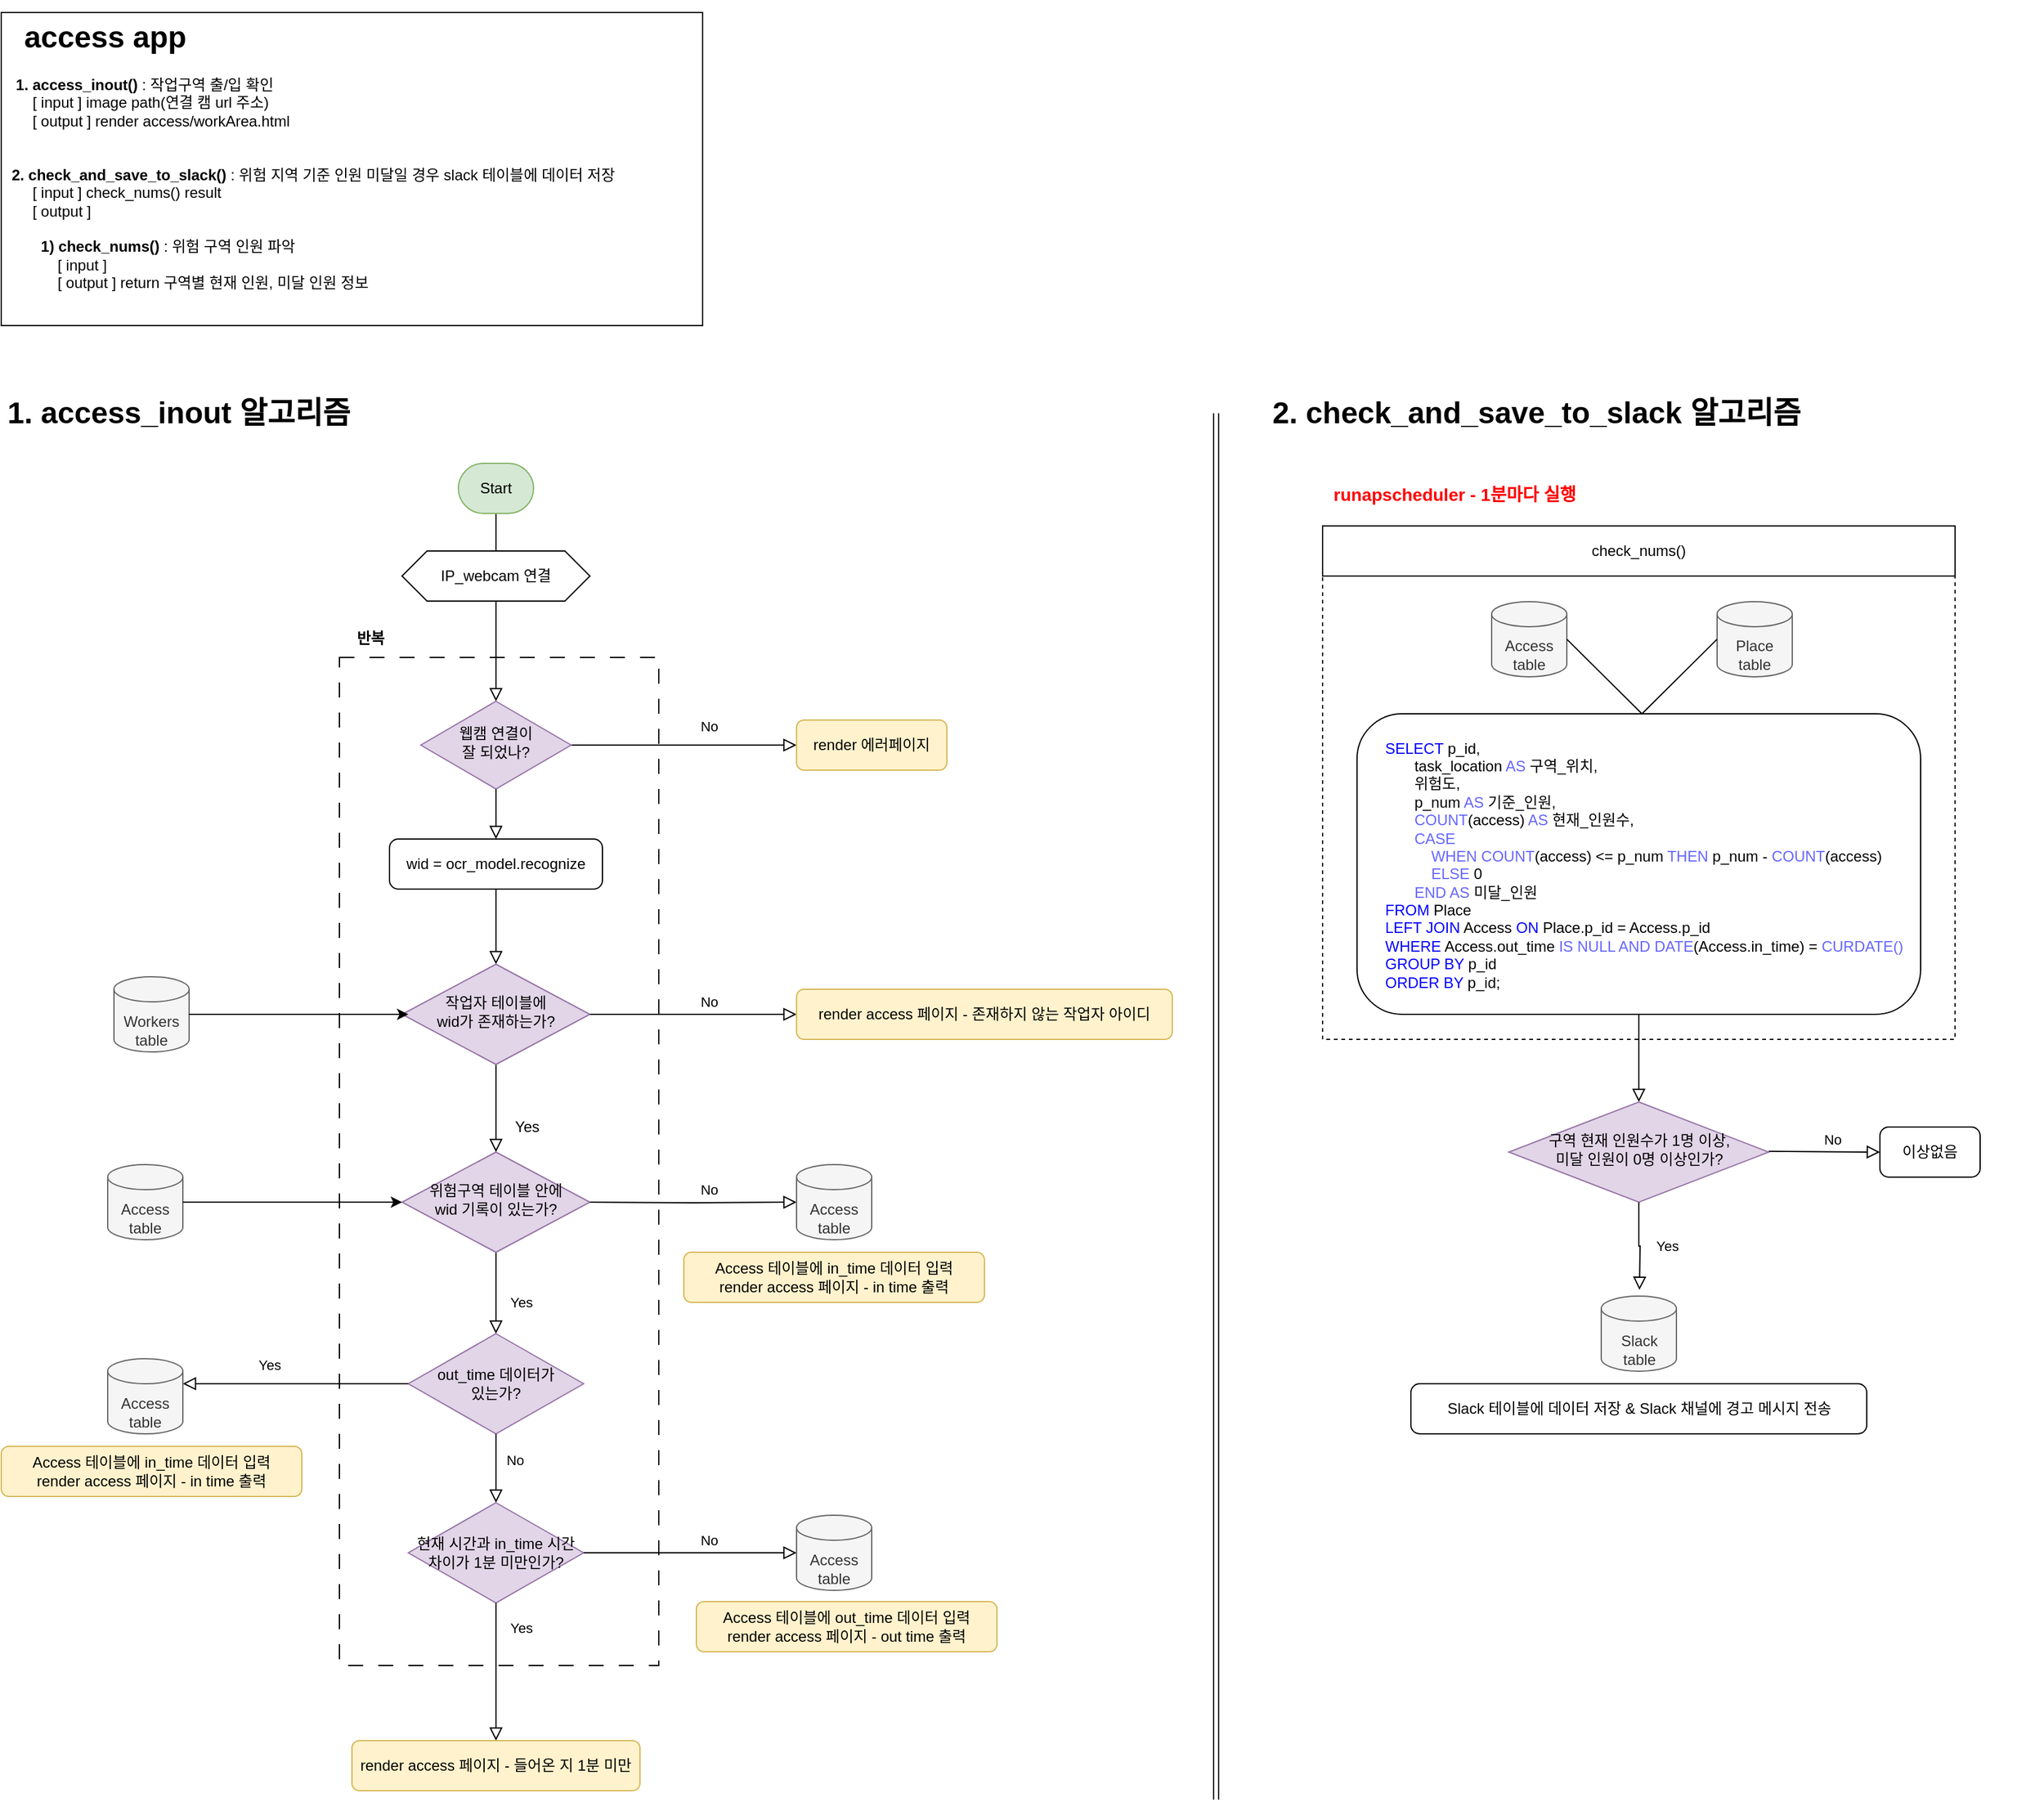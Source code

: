 <mxfile version="21.7.2" type="device">
  <diagram name="페이지-1" id="ZDOsRKhLVlpubBI3hGaW">
    <mxGraphModel dx="2600" dy="1343" grid="1" gridSize="10" guides="1" tooltips="1" connect="1" arrows="1" fold="1" page="1" pageScale="1" pageWidth="827" pageHeight="1169" math="0" shadow="0">
      <root>
        <mxCell id="0" />
        <mxCell id="1" parent="0" />
        <mxCell id="R2DmoGkuQtfUYxjYIdEO-1" value="&lt;h1&gt;&amp;nbsp; access app&lt;/h1&gt;&lt;div&gt;&lt;b&gt;&amp;nbsp; 1.&amp;nbsp;access_inout&lt;/b&gt;&lt;b style=&quot;background-color: initial;&quot;&gt;()&lt;/b&gt;&lt;span style=&quot;background-color: initial;&quot;&gt; : 작업구역 출/입 확인&lt;/span&gt;&lt;br&gt;&lt;/div&gt;&lt;div&gt;&lt;span style=&quot;&quot;&gt;&lt;span style=&quot;&quot;&gt;&amp;nbsp; &amp;nbsp; &amp;nbsp;&amp;nbsp;&lt;/span&gt;&lt;/span&gt;[&amp;nbsp;input ] image path(연결 캠 url 주소)&lt;/div&gt;&lt;div&gt;&amp;nbsp; &amp;nbsp; &amp;nbsp; [ output ] render access/workArea.html&lt;/div&gt;&lt;div&gt;&lt;br&gt;&lt;/div&gt;&lt;div&gt;&lt;br&gt;&lt;/div&gt;&lt;div&gt;&lt;div style=&quot;border-color: var(--border-color);&quot;&gt;&lt;b style=&quot;border-color: var(--border-color);&quot;&gt;&amp;nbsp;2.&amp;nbsp;check_and_save_to_slack&lt;/b&gt;&lt;b style=&quot;background-color: initial; border-color: var(--border-color);&quot;&gt;()&amp;nbsp;&lt;/b&gt;&lt;span style=&quot;background-color: initial;&quot;&gt;: 위험 지역 기준 인원 미달일 경우 slack 테이블에 데이터 저장&lt;/span&gt;&lt;/div&gt;&lt;div style=&quot;border-color: var(--border-color);&quot;&gt;&amp;nbsp; &amp;nbsp; &amp;nbsp; [ input ] check_nums() result&lt;/div&gt;&lt;div style=&quot;border-color: var(--border-color);&quot;&gt;&amp;nbsp; &amp;nbsp; &amp;nbsp; [ output ]&amp;nbsp;&lt;/div&gt;&lt;div style=&quot;border-color: var(--border-color);&quot;&gt;&lt;span style=&quot;white-space: pre;&quot;&gt;&#x9;&lt;/span&gt;&lt;br&gt;&lt;/div&gt;&lt;/div&gt;&lt;div style=&quot;border-color: var(--border-color);&quot;&gt;&lt;span style=&quot;white-space: pre;&quot;&gt;&#x9;&lt;/span&gt;&lt;b&gt;1) check_nums()&lt;/b&gt; : 위험 구역 인원 파악&lt;/div&gt;&lt;div style=&quot;border-color: var(--border-color);&quot;&gt;&lt;span style=&quot;white-space: pre;&quot;&gt;&#x9;&lt;/span&gt;&amp;nbsp; &amp;nbsp; [ input ]&amp;nbsp;&lt;br&gt;&lt;/div&gt;&lt;div style=&quot;border-color: var(--border-color);&quot;&gt;&lt;span style=&quot;white-space: pre;&quot;&gt;&#x9;&lt;/span&gt;&amp;nbsp; &amp;nbsp; [ output ] return 구역별 현재 인원, 미달 인원 정보&lt;br&gt;&lt;/div&gt;" style="text;html=1;spacing=5;spacingTop=-20;whiteSpace=wrap;overflow=hidden;rounded=0;fillColor=default;strokeColor=default;" vertex="1" parent="1">
          <mxGeometry x="40" y="70" width="560" height="250" as="geometry" />
        </mxCell>
        <mxCell id="R2DmoGkuQtfUYxjYIdEO-2" value="" style="rounded=0;whiteSpace=wrap;html=1;absoluteArcSize=1;arcSize=14;strokeWidth=1;fillColor=none;dashed=1;dashPattern=12 12;" vertex="1" parent="1">
          <mxGeometry x="310" y="585" width="255" height="805" as="geometry" />
        </mxCell>
        <mxCell id="R2DmoGkuQtfUYxjYIdEO-3" value="" style="rounded=0;html=1;jettySize=auto;orthogonalLoop=1;fontSize=11;endArrow=block;endFill=0;endSize=8;strokeWidth=1;shadow=0;labelBackgroundColor=none;edgeStyle=orthogonalEdgeStyle;" edge="1" parent="1" source="R2DmoGkuQtfUYxjYIdEO-4" target="R2DmoGkuQtfUYxjYIdEO-12">
          <mxGeometry relative="1" as="geometry" />
        </mxCell>
        <mxCell id="R2DmoGkuQtfUYxjYIdEO-4" value="Start" style="rounded=1;whiteSpace=wrap;html=1;fontSize=12;glass=0;strokeWidth=1;shadow=0;arcSize=50;fillColor=#d5e8d4;strokeColor=#82b366;" vertex="1" parent="1">
          <mxGeometry x="405" y="430" width="60" height="40" as="geometry" />
        </mxCell>
        <mxCell id="R2DmoGkuQtfUYxjYIdEO-5" value="No" style="edgeStyle=orthogonalEdgeStyle;rounded=0;html=1;jettySize=auto;orthogonalLoop=1;fontSize=11;endArrow=block;endFill=0;endSize=8;strokeWidth=1;shadow=0;labelBackgroundColor=none;" edge="1" parent="1" source="R2DmoGkuQtfUYxjYIdEO-12" target="R2DmoGkuQtfUYxjYIdEO-6">
          <mxGeometry x="0.223" y="15" relative="1" as="geometry">
            <mxPoint as="offset" />
            <Array as="points">
              <mxPoint x="555" y="655" />
              <mxPoint x="555" y="655" />
            </Array>
          </mxGeometry>
        </mxCell>
        <mxCell id="R2DmoGkuQtfUYxjYIdEO-6" value="render 에러페이지" style="rounded=1;whiteSpace=wrap;html=1;fontSize=12;glass=0;strokeWidth=1;shadow=0;fillColor=#fff2cc;strokeColor=#d6b656;" vertex="1" parent="1">
          <mxGeometry x="675" y="635" width="120" height="40" as="geometry" />
        </mxCell>
        <mxCell id="R2DmoGkuQtfUYxjYIdEO-7" value="Yes" style="edgeStyle=orthogonalEdgeStyle;rounded=0;html=1;jettySize=auto;orthogonalLoop=1;fontSize=11;endArrow=block;endFill=0;endSize=8;strokeWidth=1;shadow=0;labelBackgroundColor=none;exitX=0.5;exitY=1;exitDx=0;exitDy=0;entryX=0.5;entryY=0;entryDx=0;entryDy=0;entryPerimeter=0;" edge="1" parent="1" source="R2DmoGkuQtfUYxjYIdEO-13" target="R2DmoGkuQtfUYxjYIdEO-19">
          <mxGeometry x="0.231" y="20" relative="1" as="geometry">
            <mxPoint as="offset" />
            <mxPoint x="511" y="1020" as="sourcePoint" />
            <mxPoint x="576" y="1020" as="targetPoint" />
            <Array as="points" />
          </mxGeometry>
        </mxCell>
        <mxCell id="R2DmoGkuQtfUYxjYIdEO-8" value="" style="group" vertex="1" connectable="0" parent="1">
          <mxGeometry x="360" y="500" width="150" height="40" as="geometry" />
        </mxCell>
        <mxCell id="R2DmoGkuQtfUYxjYIdEO-9" value="" style="verticalLabelPosition=bottom;verticalAlign=middle;html=1;shape=hexagon;perimeter=hexagonPerimeter2;arcSize=6;size=0.133;" vertex="1" parent="R2DmoGkuQtfUYxjYIdEO-8">
          <mxGeometry width="150" height="40" as="geometry" />
        </mxCell>
        <mxCell id="R2DmoGkuQtfUYxjYIdEO-10" value="IP_webcam 연결" style="text;html=1;strokeColor=none;fillColor=none;align=center;verticalAlign=middle;whiteSpace=wrap;rounded=0;" vertex="1" parent="R2DmoGkuQtfUYxjYIdEO-8">
          <mxGeometry y="5" width="150" height="30" as="geometry" />
        </mxCell>
        <mxCell id="R2DmoGkuQtfUYxjYIdEO-11" value="&lt;b&gt;반복&lt;/b&gt;" style="text;html=1;strokeColor=none;fillColor=none;align=center;verticalAlign=middle;whiteSpace=wrap;rounded=0;" vertex="1" parent="1">
          <mxGeometry x="315" y="560.87" width="40" height="19.13" as="geometry" />
        </mxCell>
        <mxCell id="R2DmoGkuQtfUYxjYIdEO-12" value="웹캠 연결이&lt;br&gt;잘 되었나?" style="rhombus;whiteSpace=wrap;html=1;shadow=0;fontFamily=Helvetica;fontSize=12;align=center;strokeWidth=1;spacing=6;spacingTop=-4;verticalAlign=middle;fillColor=#e1d5e7;strokeColor=#9673a6;" vertex="1" parent="1">
          <mxGeometry x="375" y="620" width="120" height="70" as="geometry" />
        </mxCell>
        <mxCell id="R2DmoGkuQtfUYxjYIdEO-13" value="위험구역 테이블 안에&lt;br&gt;wid 기록이 있는가?" style="rhombus;whiteSpace=wrap;html=1;shadow=0;fontFamily=Helvetica;fontSize=12;align=center;strokeWidth=1;spacing=6;spacingTop=-4;container=0;fillColor=#e1d5e7;strokeColor=#9673a6;" vertex="1" parent="1">
          <mxGeometry x="360" y="980" width="150" height="80" as="geometry" />
        </mxCell>
        <mxCell id="R2DmoGkuQtfUYxjYIdEO-14" value="Yes" style="rounded=0;html=1;jettySize=auto;orthogonalLoop=1;fontSize=11;endArrow=block;endFill=0;endSize=8;strokeWidth=1;shadow=0;labelBackgroundColor=none;edgeStyle=orthogonalEdgeStyle;" edge="1" parent="1" source="R2DmoGkuQtfUYxjYIdEO-47" target="R2DmoGkuQtfUYxjYIdEO-13">
          <mxGeometry x="-1" y="63" relative="1" as="geometry">
            <mxPoint x="-43" y="-60" as="offset" />
          </mxGeometry>
        </mxCell>
        <mxCell id="R2DmoGkuQtfUYxjYIdEO-15" value="" style="rounded=0;html=1;jettySize=auto;orthogonalLoop=1;fontSize=11;endArrow=block;endFill=0;endSize=8;strokeWidth=1;shadow=0;labelBackgroundColor=none;edgeStyle=orthogonalEdgeStyle;" edge="1" parent="1" source="R2DmoGkuQtfUYxjYIdEO-12" target="R2DmoGkuQtfUYxjYIdEO-16">
          <mxGeometry x="-0.778" y="20" relative="1" as="geometry">
            <mxPoint as="offset" />
            <mxPoint x="575" y="1250" as="sourcePoint" />
            <mxPoint x="575" y="1340" as="targetPoint" />
          </mxGeometry>
        </mxCell>
        <mxCell id="R2DmoGkuQtfUYxjYIdEO-16" value="wid = ocr_model.recognize" style="rounded=1;whiteSpace=wrap;html=1;absoluteArcSize=1;arcSize=14;strokeWidth=1;" vertex="1" parent="1">
          <mxGeometry x="350" y="730" width="170" height="40" as="geometry" />
        </mxCell>
        <mxCell id="R2DmoGkuQtfUYxjYIdEO-17" value="Access&lt;br&gt;table" style="strokeWidth=1;html=1;shape=mxgraph.flowchart.database;whiteSpace=wrap;verticalAlign=bottom;labelPosition=center;verticalLabelPosition=middle;align=center;fillColor=#f5f5f5;fontColor=#333333;strokeColor=#666666;" vertex="1" parent="1">
          <mxGeometry x="125" y="990" width="60" height="60" as="geometry" />
        </mxCell>
        <mxCell id="R2DmoGkuQtfUYxjYIdEO-18" value="" style="endArrow=classic;html=1;rounded=0;exitX=1;exitY=0.5;exitDx=0;exitDy=0;exitPerimeter=0;entryX=0;entryY=0.5;entryDx=0;entryDy=0;" edge="1" parent="1" source="R2DmoGkuQtfUYxjYIdEO-17" target="R2DmoGkuQtfUYxjYIdEO-13">
          <mxGeometry width="50" height="50" relative="1" as="geometry">
            <mxPoint x="485" y="1020" as="sourcePoint" />
            <mxPoint x="355" y="1020" as="targetPoint" />
          </mxGeometry>
        </mxCell>
        <mxCell id="R2DmoGkuQtfUYxjYIdEO-19" value="out_time 데이터가&lt;br&gt;있는가?" style="strokeWidth=1;html=1;shape=mxgraph.flowchart.decision;whiteSpace=wrap;fillColor=#e1d5e7;strokeColor=#9673a6;" vertex="1" parent="1">
          <mxGeometry x="365" y="1125" width="140" height="80" as="geometry" />
        </mxCell>
        <mxCell id="R2DmoGkuQtfUYxjYIdEO-21" value="No" style="edgeStyle=orthogonalEdgeStyle;rounded=0;html=1;jettySize=auto;orthogonalLoop=1;fontSize=11;endArrow=block;endFill=0;endSize=8;strokeWidth=1;shadow=0;labelBackgroundColor=none;entryX=0;entryY=0.5;entryDx=0;entryDy=0;entryPerimeter=0;" edge="1" parent="1" target="R2DmoGkuQtfUYxjYIdEO-44">
          <mxGeometry x="0.154" y="10" relative="1" as="geometry">
            <mxPoint as="offset" />
            <mxPoint x="510" y="1020" as="sourcePoint" />
            <Array as="points" />
            <mxPoint x="605" y="1020" as="targetPoint" />
          </mxGeometry>
        </mxCell>
        <mxCell id="R2DmoGkuQtfUYxjYIdEO-24" value="No" style="rounded=0;html=1;jettySize=auto;orthogonalLoop=1;fontSize=11;endArrow=block;endFill=0;endSize=8;strokeWidth=1;shadow=0;labelBackgroundColor=none;edgeStyle=orthogonalEdgeStyle;exitX=0.5;exitY=1;exitDx=0;exitDy=0;exitPerimeter=0;entryX=0.5;entryY=0;entryDx=0;entryDy=0;entryPerimeter=0;" edge="1" parent="1" target="R2DmoGkuQtfUYxjYIdEO-35" source="R2DmoGkuQtfUYxjYIdEO-19">
          <mxGeometry x="-0.25" y="15" relative="1" as="geometry">
            <mxPoint as="offset" />
            <mxPoint x="505" y="1164.57" as="sourcePoint" />
            <mxPoint x="605" y="1165" as="targetPoint" />
          </mxGeometry>
        </mxCell>
        <mxCell id="R2DmoGkuQtfUYxjYIdEO-31" value="&lt;h1&gt;1. access_inout 알고리즘&lt;/h1&gt;" style="text;html=1;strokeColor=none;fillColor=none;spacing=5;spacingTop=-20;whiteSpace=wrap;overflow=hidden;rounded=0;" vertex="1" parent="1">
          <mxGeometry x="40" y="370" width="350" height="40" as="geometry" />
        </mxCell>
        <mxCell id="R2DmoGkuQtfUYxjYIdEO-35" value="현재 시간과 in_time 시간&lt;br&gt;차이가 1분 미만인가?" style="strokeWidth=1;html=1;shape=mxgraph.flowchart.decision;whiteSpace=wrap;fillColor=#e1d5e7;strokeColor=#9673a6;" vertex="1" parent="1">
          <mxGeometry x="365" y="1260" width="140" height="80" as="geometry" />
        </mxCell>
        <mxCell id="R2DmoGkuQtfUYxjYIdEO-36" value="Yes" style="rounded=0;html=1;jettySize=auto;orthogonalLoop=1;fontSize=11;endArrow=block;endFill=0;endSize=8;strokeWidth=1;shadow=0;labelBackgroundColor=none;edgeStyle=orthogonalEdgeStyle;exitX=0.5;exitY=1;exitDx=0;exitDy=0;exitPerimeter=0;entryX=0.5;entryY=0;entryDx=0;entryDy=0;" edge="1" parent="1" source="R2DmoGkuQtfUYxjYIdEO-35" target="R2DmoGkuQtfUYxjYIdEO-37">
          <mxGeometry x="-0.636" y="20" relative="1" as="geometry">
            <mxPoint as="offset" />
            <mxPoint x="385" y="1479.44" as="sourcePoint" />
            <mxPoint x="460" y="1480" as="targetPoint" />
          </mxGeometry>
        </mxCell>
        <mxCell id="R2DmoGkuQtfUYxjYIdEO-37" value="render access 페이지 - 들어온 지 1분 미만" style="rounded=1;whiteSpace=wrap;html=1;fontSize=12;glass=0;strokeWidth=1;shadow=0;fillColor=#fff2cc;strokeColor=#d6b656;" vertex="1" parent="1">
          <mxGeometry x="320" y="1450" width="230" height="40" as="geometry" />
        </mxCell>
        <mxCell id="R2DmoGkuQtfUYxjYIdEO-38" value="No" style="edgeStyle=orthogonalEdgeStyle;rounded=0;html=1;jettySize=auto;orthogonalLoop=1;fontSize=11;endArrow=block;endFill=0;endSize=8;strokeWidth=1;shadow=0;labelBackgroundColor=none;exitX=1;exitY=0.5;exitDx=0;exitDy=0;exitPerimeter=0;entryX=0;entryY=0.5;entryDx=0;entryDy=0;entryPerimeter=0;" edge="1" parent="1" source="R2DmoGkuQtfUYxjYIdEO-35" target="R2DmoGkuQtfUYxjYIdEO-39">
          <mxGeometry x="0.176" y="10" relative="1" as="geometry">
            <mxPoint as="offset" />
            <mxPoint x="679.44" y="1205" as="sourcePoint" />
            <mxPoint x="680" y="1250" as="targetPoint" />
            <Array as="points" />
          </mxGeometry>
        </mxCell>
        <mxCell id="R2DmoGkuQtfUYxjYIdEO-39" value="Access&lt;br&gt;table" style="strokeWidth=1;html=1;shape=mxgraph.flowchart.database;whiteSpace=wrap;verticalAlign=bottom;labelPosition=center;verticalLabelPosition=middle;align=center;fillColor=#f5f5f5;fontColor=#333333;strokeColor=#666666;" vertex="1" parent="1">
          <mxGeometry x="675" y="1270" width="60" height="60" as="geometry" />
        </mxCell>
        <mxCell id="R2DmoGkuQtfUYxjYIdEO-40" value="Access 테이블에 out_time 데이터 입력&lt;br&gt;render access 페이지 - out time 출력" style="rounded=1;whiteSpace=wrap;html=1;fontSize=12;glass=0;strokeWidth=1;shadow=0;fillColor=#fff2cc;strokeColor=#d6b656;" vertex="1" parent="1">
          <mxGeometry x="595" y="1339" width="240" height="40" as="geometry" />
        </mxCell>
        <mxCell id="R2DmoGkuQtfUYxjYIdEO-41" value="Yes" style="edgeStyle=orthogonalEdgeStyle;rounded=0;html=1;jettySize=auto;orthogonalLoop=1;fontSize=11;endArrow=block;endFill=0;endSize=8;strokeWidth=1;shadow=0;labelBackgroundColor=none;entryX=1;entryY=0.333;entryDx=0;entryDy=0;entryPerimeter=0;" edge="1" parent="1" source="R2DmoGkuQtfUYxjYIdEO-19" target="R2DmoGkuQtfUYxjYIdEO-42">
          <mxGeometry x="0.222" y="-15" relative="1" as="geometry">
            <mxPoint x="-1" as="offset" />
            <mxPoint x="281.47" y="1215" as="sourcePoint" />
            <mxPoint x="225" y="1165" as="targetPoint" />
            <Array as="points" />
          </mxGeometry>
        </mxCell>
        <mxCell id="R2DmoGkuQtfUYxjYIdEO-42" value="Access&lt;br&gt;table" style="strokeWidth=1;html=1;shape=mxgraph.flowchart.database;whiteSpace=wrap;verticalAlign=bottom;labelPosition=center;verticalLabelPosition=middle;align=center;fillColor=#f5f5f5;fontColor=#333333;strokeColor=#666666;" vertex="1" parent="1">
          <mxGeometry x="125" y="1145" width="60" height="60" as="geometry" />
        </mxCell>
        <mxCell id="R2DmoGkuQtfUYxjYIdEO-43" value="Access 테이블에 in_time 데이터 입력&lt;br&gt;render access 페이지 - in time 출력" style="rounded=1;whiteSpace=wrap;html=1;fontSize=12;glass=0;strokeWidth=1;shadow=0;fillColor=#fff2cc;strokeColor=#d6b656;" vertex="1" parent="1">
          <mxGeometry x="40" y="1215" width="240" height="40" as="geometry" />
        </mxCell>
        <mxCell id="R2DmoGkuQtfUYxjYIdEO-44" value="Access&lt;br&gt;table" style="strokeWidth=1;html=1;shape=mxgraph.flowchart.database;whiteSpace=wrap;verticalAlign=bottom;labelPosition=center;verticalLabelPosition=middle;align=center;fillColor=#f5f5f5;fontColor=#333333;strokeColor=#666666;" vertex="1" parent="1">
          <mxGeometry x="675" y="990" width="60" height="60" as="geometry" />
        </mxCell>
        <mxCell id="R2DmoGkuQtfUYxjYIdEO-45" value="Access 테이블에 in_time 데이터 입력&lt;br&gt;render access 페이지 - in time 출력" style="rounded=1;whiteSpace=wrap;html=1;fontSize=12;glass=0;strokeWidth=1;shadow=0;fillColor=#fff2cc;strokeColor=#d6b656;" vertex="1" parent="1">
          <mxGeometry x="585" y="1060" width="240" height="40" as="geometry" />
        </mxCell>
        <mxCell id="R2DmoGkuQtfUYxjYIdEO-48" value="" style="rounded=0;html=1;jettySize=auto;orthogonalLoop=1;fontSize=11;endArrow=block;endFill=0;endSize=8;strokeWidth=1;shadow=0;labelBackgroundColor=none;edgeStyle=orthogonalEdgeStyle;" edge="1" parent="1" source="R2DmoGkuQtfUYxjYIdEO-16" target="R2DmoGkuQtfUYxjYIdEO-47">
          <mxGeometry x="-1" y="63" relative="1" as="geometry">
            <mxPoint x="-43" y="-60" as="offset" />
            <mxPoint x="435" y="770" as="sourcePoint" />
            <mxPoint x="435" y="1040" as="targetPoint" />
          </mxGeometry>
        </mxCell>
        <mxCell id="R2DmoGkuQtfUYxjYIdEO-47" value="작업자 테이블에&lt;br&gt;wid가 존재하는가?" style="rhombus;whiteSpace=wrap;html=1;shadow=0;fontFamily=Helvetica;fontSize=12;align=center;strokeWidth=1;spacing=6;spacingTop=-4;container=0;fillColor=#e1d5e7;strokeColor=#9673a6;" vertex="1" parent="1">
          <mxGeometry x="360" y="830" width="150" height="80" as="geometry" />
        </mxCell>
        <mxCell id="R2DmoGkuQtfUYxjYIdEO-49" value="Yes" style="text;html=1;strokeColor=none;fillColor=none;align=center;verticalAlign=middle;whiteSpace=wrap;rounded=0;" vertex="1" parent="1">
          <mxGeometry x="445" y="950" width="30" height="20" as="geometry" />
        </mxCell>
        <mxCell id="R2DmoGkuQtfUYxjYIdEO-50" value="Workers&lt;br&gt;table" style="strokeWidth=1;html=1;shape=mxgraph.flowchart.database;whiteSpace=wrap;verticalAlign=bottom;labelPosition=center;verticalLabelPosition=middle;align=center;fillColor=#f5f5f5;fontColor=#333333;strokeColor=#666666;" vertex="1" parent="1">
          <mxGeometry x="130" y="840" width="60" height="60" as="geometry" />
        </mxCell>
        <mxCell id="R2DmoGkuQtfUYxjYIdEO-51" value="" style="endArrow=classic;html=1;rounded=0;exitX=1;exitY=0.5;exitDx=0;exitDy=0;exitPerimeter=0;entryX=0;entryY=0.5;entryDx=0;entryDy=0;" edge="1" parent="1" source="R2DmoGkuQtfUYxjYIdEO-50">
          <mxGeometry width="50" height="50" relative="1" as="geometry">
            <mxPoint x="490" y="870" as="sourcePoint" />
            <mxPoint x="365" y="870" as="targetPoint" />
          </mxGeometry>
        </mxCell>
        <mxCell id="R2DmoGkuQtfUYxjYIdEO-52" value="No" style="edgeStyle=orthogonalEdgeStyle;rounded=0;html=1;jettySize=auto;orthogonalLoop=1;fontSize=11;endArrow=block;endFill=0;endSize=8;strokeWidth=1;shadow=0;labelBackgroundColor=none;" edge="1" parent="1" target="R2DmoGkuQtfUYxjYIdEO-53">
          <mxGeometry x="0.151" y="10" relative="1" as="geometry">
            <mxPoint as="offset" />
            <Array as="points">
              <mxPoint x="570" y="870" />
              <mxPoint x="570" y="870" />
            </Array>
            <mxPoint x="510" y="870" as="sourcePoint" />
          </mxGeometry>
        </mxCell>
        <mxCell id="R2DmoGkuQtfUYxjYIdEO-53" value="render access 페이지 - 존재하지 않는 작업자 아이디" style="rounded=1;whiteSpace=wrap;html=1;fontSize=12;glass=0;strokeWidth=1;shadow=0;fillColor=#fff2cc;strokeColor=#d6b656;" vertex="1" parent="1">
          <mxGeometry x="675" y="850" width="300" height="40" as="geometry" />
        </mxCell>
        <mxCell id="R2DmoGkuQtfUYxjYIdEO-92" value="&lt;h1&gt;2. check_and_save_to_slack 알고리즘&lt;/h1&gt;" style="text;html=1;strokeColor=none;fillColor=none;spacing=5;spacingTop=-20;whiteSpace=wrap;overflow=hidden;rounded=0;" vertex="1" parent="1">
          <mxGeometry x="1050" y="370" width="620" height="40" as="geometry" />
        </mxCell>
        <mxCell id="R2DmoGkuQtfUYxjYIdEO-93" value="" style="rounded=0;whiteSpace=wrap;html=1;absoluteArcSize=1;arcSize=14;strokeWidth=1;fillColor=none;dashed=1;" vertex="1" parent="1">
          <mxGeometry x="1095" y="520" width="505" height="370" as="geometry" />
        </mxCell>
        <mxCell id="R2DmoGkuQtfUYxjYIdEO-94" value="check_nums()" style="rounded=0;whiteSpace=wrap;html=1;absoluteArcSize=1;arcSize=14;strokeWidth=1;" vertex="1" parent="1">
          <mxGeometry x="1095" y="480" width="505" height="40" as="geometry" />
        </mxCell>
        <mxCell id="R2DmoGkuQtfUYxjYIdEO-105" value="&lt;div&gt;&lt;font color=&quot;#0000ff&quot;&gt;SELECT &lt;/font&gt;p_id,&lt;/div&gt;&lt;div&gt;&amp;nbsp; &amp;nbsp; &amp;nbsp; &amp;nbsp;task_location &lt;font color=&quot;#6666ff&quot;&gt;AS &lt;/font&gt;구역_위치,&lt;/div&gt;&lt;div&gt;&amp;nbsp; &amp;nbsp; &amp;nbsp; &amp;nbsp;위험도,&lt;/div&gt;&lt;div&gt;&amp;nbsp; &amp;nbsp; &amp;nbsp; &amp;nbsp;p_num &lt;font color=&quot;#6666ff&quot;&gt;AS &lt;/font&gt;기준_인원,&lt;/div&gt;&lt;div&gt;&amp;nbsp; &amp;nbsp; &amp;nbsp; &amp;nbsp;&lt;font color=&quot;#6666ff&quot;&gt;COUNT&lt;/font&gt;(access) &lt;font color=&quot;#6666ff&quot;&gt;AS &lt;/font&gt;현재_인원수,&lt;/div&gt;&lt;div&gt;&amp;nbsp; &amp;nbsp; &amp;nbsp; &amp;nbsp;&lt;font color=&quot;#6666ff&quot;&gt;CASE&lt;/font&gt;&lt;/div&gt;&lt;div&gt;&amp;nbsp; &amp;nbsp; &amp;nbsp; &amp;nbsp; &amp;nbsp; &amp;nbsp;&lt;font color=&quot;#6666ff&quot;&gt;WHEN COUNT&lt;/font&gt;(access) &amp;lt;= p_num &lt;font color=&quot;#6666ff&quot;&gt;THEN &lt;/font&gt;p_num - &lt;font color=&quot;#6666ff&quot;&gt;COUNT&lt;/font&gt;(access)&lt;/div&gt;&lt;div&gt;&amp;nbsp; &amp;nbsp; &amp;nbsp; &amp;nbsp; &amp;nbsp; &amp;nbsp;&lt;font color=&quot;#6666ff&quot;&gt;ELSE&lt;/font&gt; 0&lt;/div&gt;&lt;div&gt;&amp;nbsp; &amp;nbsp; &amp;nbsp; &amp;nbsp;&lt;font color=&quot;#6666ff&quot;&gt;END AS&lt;/font&gt; 미달_인원&lt;/div&gt;&lt;div&gt;&lt;font color=&quot;#0000ff&quot;&gt;FROM &lt;/font&gt;Place&amp;nbsp;&lt;/div&gt;&lt;div&gt;&lt;font color=&quot;#0000ff&quot;&gt;LEFT JOIN&lt;/font&gt; Access &lt;font color=&quot;#0000ff&quot;&gt;ON &lt;/font&gt;Place.p_id = Access.p_id&amp;nbsp;&lt;/div&gt;&lt;div&gt;&lt;font color=&quot;#0000ff&quot;&gt;WHERE &lt;/font&gt;Access.out_time &lt;font color=&quot;#6666ff&quot;&gt;IS NULL AND DATE&lt;/font&gt;(Access.in_time) = &lt;font color=&quot;#6666ff&quot;&gt;CURDATE()&lt;/font&gt;&lt;/div&gt;&lt;div&gt;&lt;font color=&quot;#0000ff&quot;&gt;GROUP BY&lt;/font&gt; p_id&amp;nbsp;&lt;/div&gt;&lt;div&gt;&lt;font color=&quot;#0000ff&quot;&gt;ORDER BY&lt;/font&gt; p_id;&lt;/div&gt;&lt;div&gt;&lt;br&gt;&lt;/div&gt;" style="rounded=1;whiteSpace=wrap;html=1;fillColor=default;align=left;spacingLeft=20;spacingRight=0;spacingTop=16;" vertex="1" parent="1">
          <mxGeometry x="1122.5" y="630" width="450" height="240" as="geometry" />
        </mxCell>
        <mxCell id="R2DmoGkuQtfUYxjYIdEO-106" value="Access&lt;br&gt;table" style="strokeWidth=1;html=1;shape=mxgraph.flowchart.database;whiteSpace=wrap;verticalAlign=bottom;labelPosition=center;verticalLabelPosition=middle;align=center;fillColor=#f5f5f5;fontColor=#333333;strokeColor=#666666;" vertex="1" parent="1">
          <mxGeometry x="1230" y="540.44" width="60" height="60" as="geometry" />
        </mxCell>
        <mxCell id="R2DmoGkuQtfUYxjYIdEO-107" value="Place&lt;br&gt;table" style="strokeWidth=1;html=1;shape=mxgraph.flowchart.database;whiteSpace=wrap;verticalAlign=bottom;labelPosition=center;verticalLabelPosition=middle;align=center;fillColor=#f5f5f5;fontColor=#333333;strokeColor=#666666;" vertex="1" parent="1">
          <mxGeometry x="1410" y="540.44" width="60" height="60" as="geometry" />
        </mxCell>
        <mxCell id="R2DmoGkuQtfUYxjYIdEO-108" value="" style="endArrow=none;html=1;rounded=0;exitX=1;exitY=0.5;exitDx=0;exitDy=0;exitPerimeter=0;entryX=0;entryY=0.5;entryDx=0;entryDy=0;entryPerimeter=0;" edge="1" parent="1" source="R2DmoGkuQtfUYxjYIdEO-106" target="R2DmoGkuQtfUYxjYIdEO-107">
          <mxGeometry width="50" height="50" relative="1" as="geometry">
            <mxPoint x="1060" y="620" as="sourcePoint" />
            <mxPoint x="1110" y="570" as="targetPoint" />
            <Array as="points">
              <mxPoint x="1350" y="630" />
            </Array>
          </mxGeometry>
        </mxCell>
        <mxCell id="R2DmoGkuQtfUYxjYIdEO-109" value="" style="edgeStyle=orthogonalEdgeStyle;rounded=0;html=1;jettySize=auto;orthogonalLoop=1;fontSize=11;endArrow=block;endFill=0;endSize=8;strokeWidth=1;shadow=0;labelBackgroundColor=none;entryX=0.5;entryY=0;entryDx=0;entryDy=0;" edge="1" parent="1" source="R2DmoGkuQtfUYxjYIdEO-105" target="R2DmoGkuQtfUYxjYIdEO-110">
          <mxGeometry x="0.151" y="10" relative="1" as="geometry">
            <mxPoint as="offset" />
            <Array as="points" />
            <mxPoint x="1347.5" y="870" as="sourcePoint" />
            <mxPoint x="1348" y="970" as="targetPoint" />
          </mxGeometry>
        </mxCell>
        <mxCell id="R2DmoGkuQtfUYxjYIdEO-110" value="구역 현재 인원수가 1명 이상,&lt;br&gt;미달 인원이 0명 이상인가?" style="rhombus;whiteSpace=wrap;html=1;shadow=0;fontFamily=Helvetica;fontSize=12;align=center;strokeWidth=1;spacing=6;spacingTop=-4;container=0;fillColor=#e1d5e7;strokeColor=#9673a6;" vertex="1" parent="1">
          <mxGeometry x="1243.75" y="940" width="207.5" height="80" as="geometry" />
        </mxCell>
        <mxCell id="R2DmoGkuQtfUYxjYIdEO-112" value="No" style="edgeStyle=orthogonalEdgeStyle;rounded=0;html=1;jettySize=auto;orthogonalLoop=1;fontSize=11;endArrow=block;endFill=0;endSize=8;strokeWidth=1;shadow=0;labelBackgroundColor=none;" edge="1" parent="1">
          <mxGeometry x="0.154" y="10" relative="1" as="geometry">
            <mxPoint as="offset" />
            <mxPoint x="1451.25" y="979.33" as="sourcePoint" />
            <Array as="points" />
            <mxPoint x="1540" y="980" as="targetPoint" />
          </mxGeometry>
        </mxCell>
        <mxCell id="R2DmoGkuQtfUYxjYIdEO-113" value="이상없음" style="rounded=1;whiteSpace=wrap;html=1;absoluteArcSize=1;arcSize=14;strokeWidth=1;" vertex="1" parent="1">
          <mxGeometry x="1540" y="960" width="80" height="40" as="geometry" />
        </mxCell>
        <mxCell id="R2DmoGkuQtfUYxjYIdEO-114" value="Yes" style="edgeStyle=orthogonalEdgeStyle;rounded=0;html=1;jettySize=auto;orthogonalLoop=1;fontSize=11;endArrow=block;endFill=0;endSize=8;strokeWidth=1;shadow=0;labelBackgroundColor=none;exitX=0.5;exitY=1;exitDx=0;exitDy=0;" edge="1" parent="1" source="R2DmoGkuQtfUYxjYIdEO-110">
          <mxGeometry x="0.013" y="22" relative="1" as="geometry">
            <mxPoint as="offset" />
            <mxPoint x="1230" y="1118.33" as="sourcePoint" />
            <Array as="points" />
            <mxPoint x="1348" y="1090" as="targetPoint" />
          </mxGeometry>
        </mxCell>
        <mxCell id="R2DmoGkuQtfUYxjYIdEO-115" value="Slack 테이블에 데이터 저장 &amp;amp; Slack 채널에 경고 메시지 전송" style="rounded=1;whiteSpace=wrap;html=1;absoluteArcSize=1;arcSize=14;strokeWidth=1;" vertex="1" parent="1">
          <mxGeometry x="1165.51" y="1165" width="363.98" height="40" as="geometry" />
        </mxCell>
        <mxCell id="R2DmoGkuQtfUYxjYIdEO-116" value="Slack&lt;br&gt;table" style="strokeWidth=1;html=1;shape=mxgraph.flowchart.database;whiteSpace=wrap;verticalAlign=bottom;labelPosition=center;verticalLabelPosition=middle;align=center;fillColor=#f5f5f5;fontColor=#333333;strokeColor=#666666;" vertex="1" parent="1">
          <mxGeometry x="1317.5" y="1095" width="60" height="60" as="geometry" />
        </mxCell>
        <mxCell id="R2DmoGkuQtfUYxjYIdEO-117" value="&lt;b&gt;&lt;font color=&quot;#ff0000&quot; style=&quot;font-size: 14px;&quot;&gt;runapscheduler - 1분마다 실행&amp;nbsp;&lt;/font&gt;&lt;/b&gt;" style="text;html=1;strokeColor=none;fillColor=none;align=center;verticalAlign=middle;whiteSpace=wrap;rounded=0;" vertex="1" parent="1">
          <mxGeometry x="1095" y="440" width="215" height="30" as="geometry" />
        </mxCell>
        <mxCell id="R2DmoGkuQtfUYxjYIdEO-118" value="" style="shape=link;html=1;rounded=0;" edge="1" parent="1">
          <mxGeometry width="100" relative="1" as="geometry">
            <mxPoint x="1010" y="390" as="sourcePoint" />
            <mxPoint x="1010" y="1497.143" as="targetPoint" />
          </mxGeometry>
        </mxCell>
      </root>
    </mxGraphModel>
  </diagram>
</mxfile>
